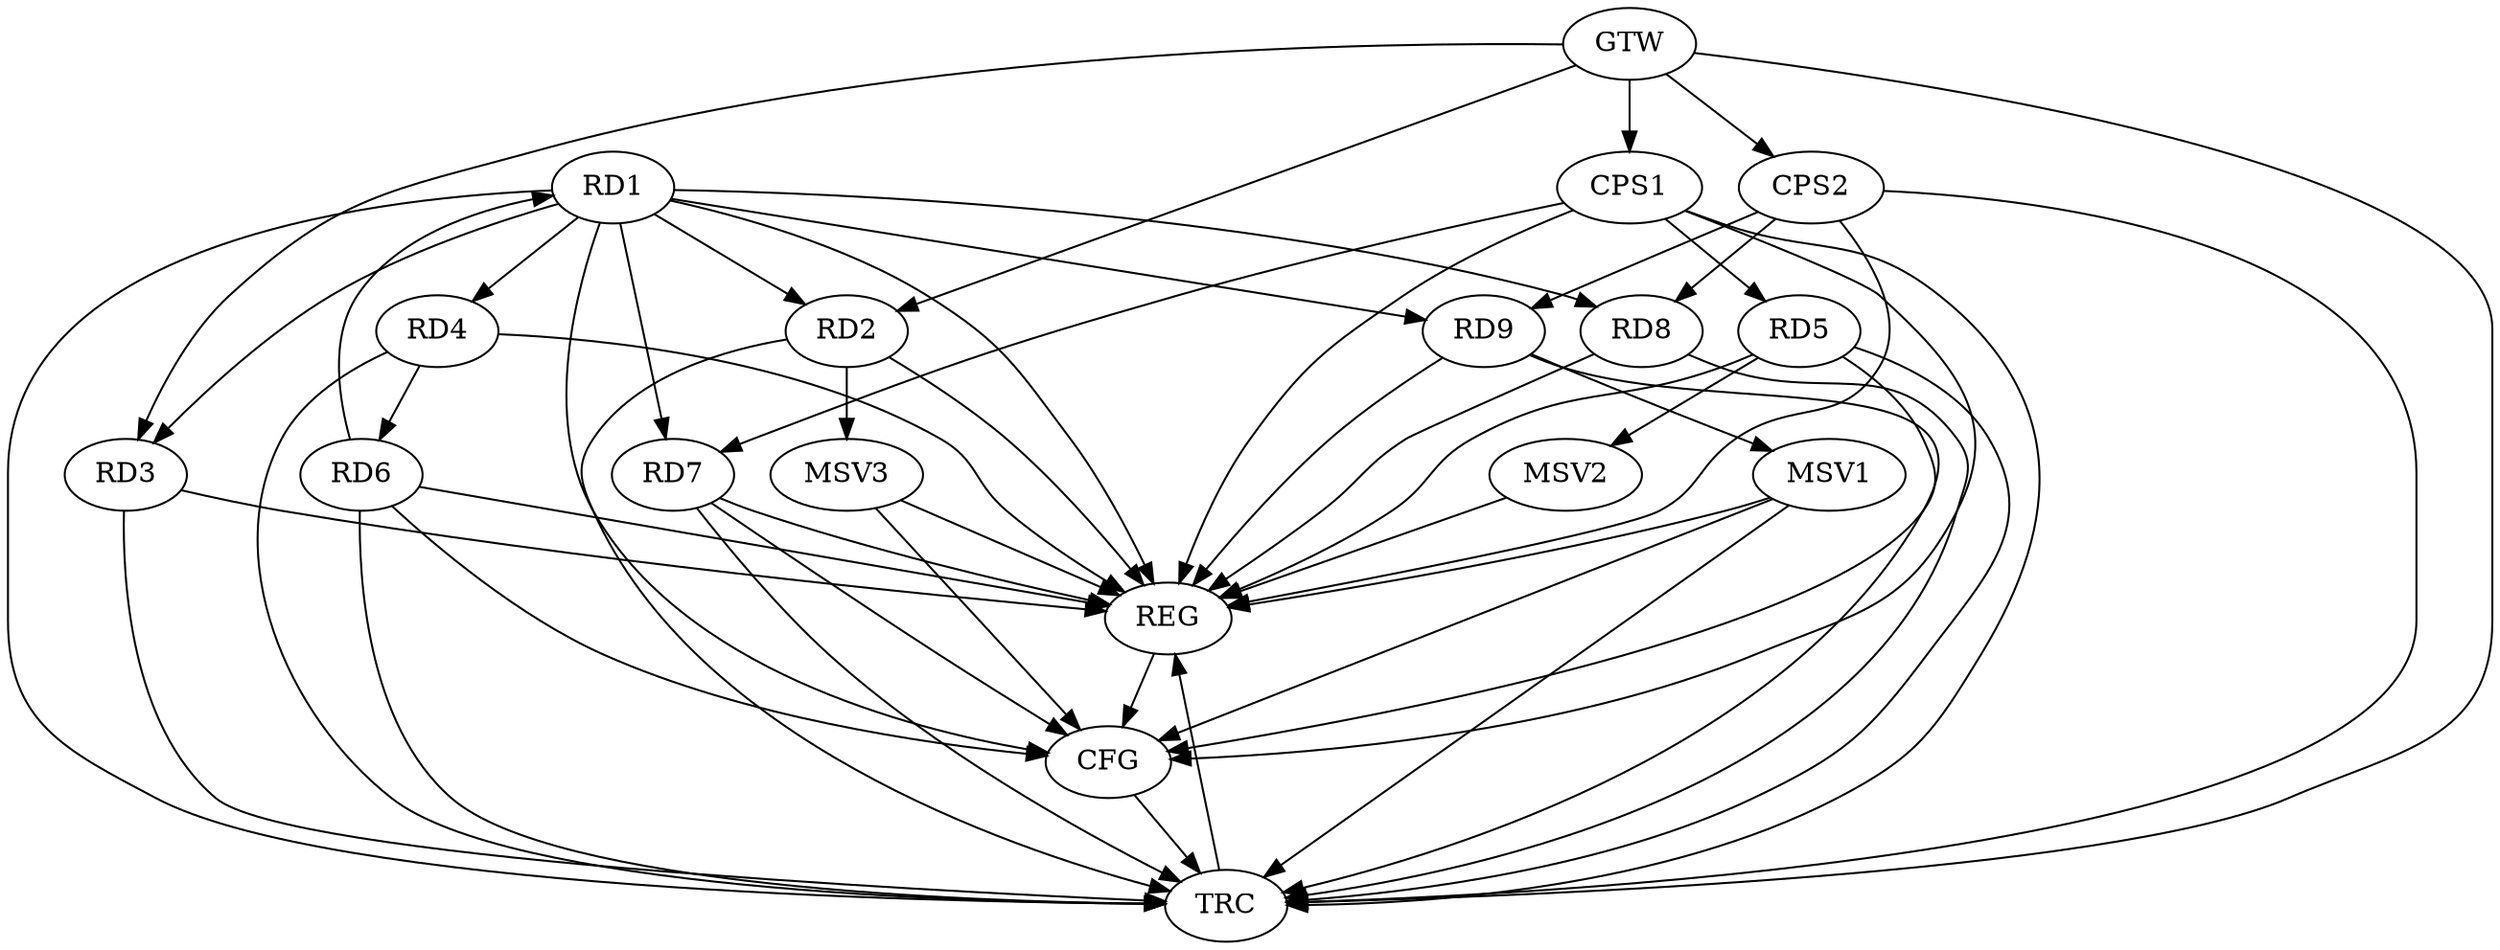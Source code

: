 strict digraph G {
  RD1 [ label="RD1" ];
  RD2 [ label="RD2" ];
  RD3 [ label="RD3" ];
  RD4 [ label="RD4" ];
  RD5 [ label="RD5" ];
  RD6 [ label="RD6" ];
  RD7 [ label="RD7" ];
  RD8 [ label="RD8" ];
  RD9 [ label="RD9" ];
  CPS1 [ label="CPS1" ];
  CPS2 [ label="CPS2" ];
  GTW [ label="GTW" ];
  REG [ label="REG" ];
  CFG [ label="CFG" ];
  TRC [ label="TRC" ];
  MSV1 [ label="MSV1" ];
  MSV2 [ label="MSV2" ];
  MSV3 [ label="MSV3" ];
  RD1 -> RD4;
  RD6 -> RD1;
  RD1 -> RD8;
  RD4 -> RD6;
  CPS1 -> RD5;
  CPS1 -> RD7;
  CPS2 -> RD8;
  CPS2 -> RD9;
  GTW -> RD2;
  GTW -> RD3;
  GTW -> CPS1;
  GTW -> CPS2;
  RD1 -> REG;
  RD2 -> REG;
  RD3 -> REG;
  RD4 -> REG;
  RD5 -> REG;
  RD6 -> REG;
  RD7 -> REG;
  RD8 -> REG;
  RD9 -> REG;
  CPS1 -> REG;
  CPS2 -> REG;
  RD7 -> CFG;
  CPS1 -> CFG;
  RD6 -> CFG;
  RD5 -> CFG;
  RD1 -> CFG;
  REG -> CFG;
  RD1 -> TRC;
  RD2 -> TRC;
  RD3 -> TRC;
  RD4 -> TRC;
  RD5 -> TRC;
  RD6 -> TRC;
  RD7 -> TRC;
  RD8 -> TRC;
  RD9 -> TRC;
  CPS1 -> TRC;
  CPS2 -> TRC;
  GTW -> TRC;
  CFG -> TRC;
  TRC -> REG;
  RD1 -> RD3;
  RD1 -> RD9;
  RD1 -> RD2;
  RD1 -> RD7;
  RD9 -> MSV1;
  MSV1 -> REG;
  MSV1 -> TRC;
  MSV1 -> CFG;
  RD5 -> MSV2;
  MSV2 -> REG;
  RD2 -> MSV3;
  MSV3 -> REG;
  MSV3 -> CFG;
}
